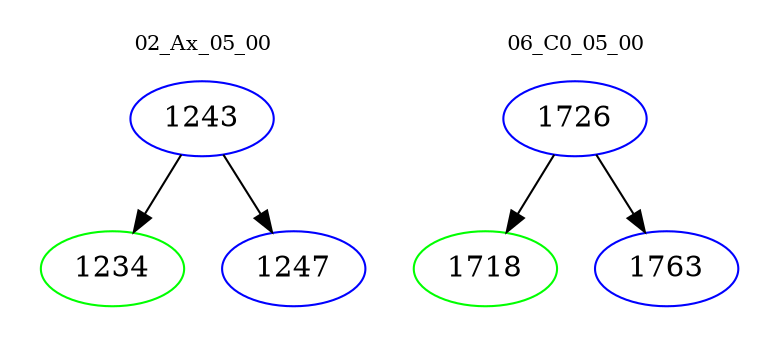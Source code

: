 digraph{
subgraph cluster_0 {
color = white
label = "02_Ax_05_00";
fontsize=10;
T0_1243 [label="1243", color="blue"]
T0_1243 -> T0_1234 [color="black"]
T0_1234 [label="1234", color="green"]
T0_1243 -> T0_1247 [color="black"]
T0_1247 [label="1247", color="blue"]
}
subgraph cluster_1 {
color = white
label = "06_C0_05_00";
fontsize=10;
T1_1726 [label="1726", color="blue"]
T1_1726 -> T1_1718 [color="black"]
T1_1718 [label="1718", color="green"]
T1_1726 -> T1_1763 [color="black"]
T1_1763 [label="1763", color="blue"]
}
}
